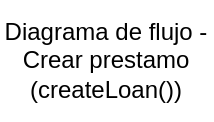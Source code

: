 <mxfile version="24.7.17">
  <diagram name="Página-1" id="wbZR6PGZ6189cNNdNOIF">
    <mxGraphModel dx="986" dy="501" grid="1" gridSize="10" guides="1" tooltips="1" connect="1" arrows="1" fold="1" page="1" pageScale="1" pageWidth="850" pageHeight="1100" math="0" shadow="0">
      <root>
        <mxCell id="0" />
        <mxCell id="1" parent="0" />
        <mxCell id="6xfW68uNZH5t6ki9N_GM-1" value="Diagrama de flujo - Crear prestamo (createLoan())" style="text;html=1;align=center;verticalAlign=middle;whiteSpace=wrap;rounded=0;" vertex="1" parent="1">
          <mxGeometry x="361" y="10" width="106" height="60" as="geometry" />
        </mxCell>
      </root>
    </mxGraphModel>
  </diagram>
</mxfile>

